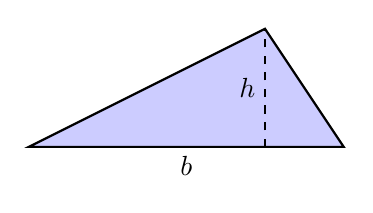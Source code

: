 ﻿\begin{tikzpicture}[scale=1]

\draw[thick, fill=blue!20]  (0,0) -- (4,0) -- (3,1.5) -- cycle;

\node at (2,0) [below] {$b$};
\draw[dashed] (3,0) -- (3,1.5) node[midway, left] {$h$};

\end{tikzpicture}
